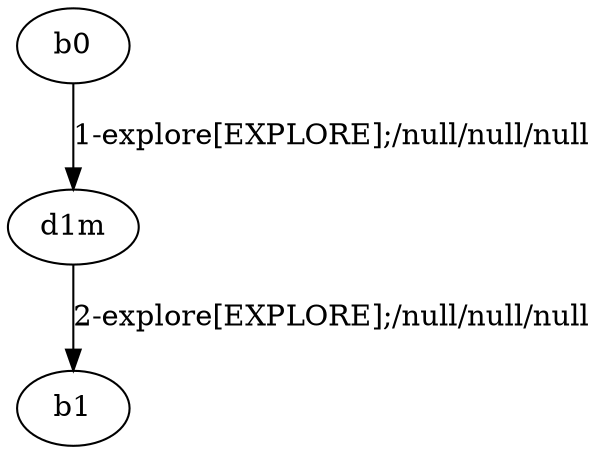 # Total number of goals covered by this test: 1
# d1m --> b1

digraph g {
"b0" -> "d1m" [label = "1-explore[EXPLORE];/null/null/null"];
"d1m" -> "b1" [label = "2-explore[EXPLORE];/null/null/null"];
}